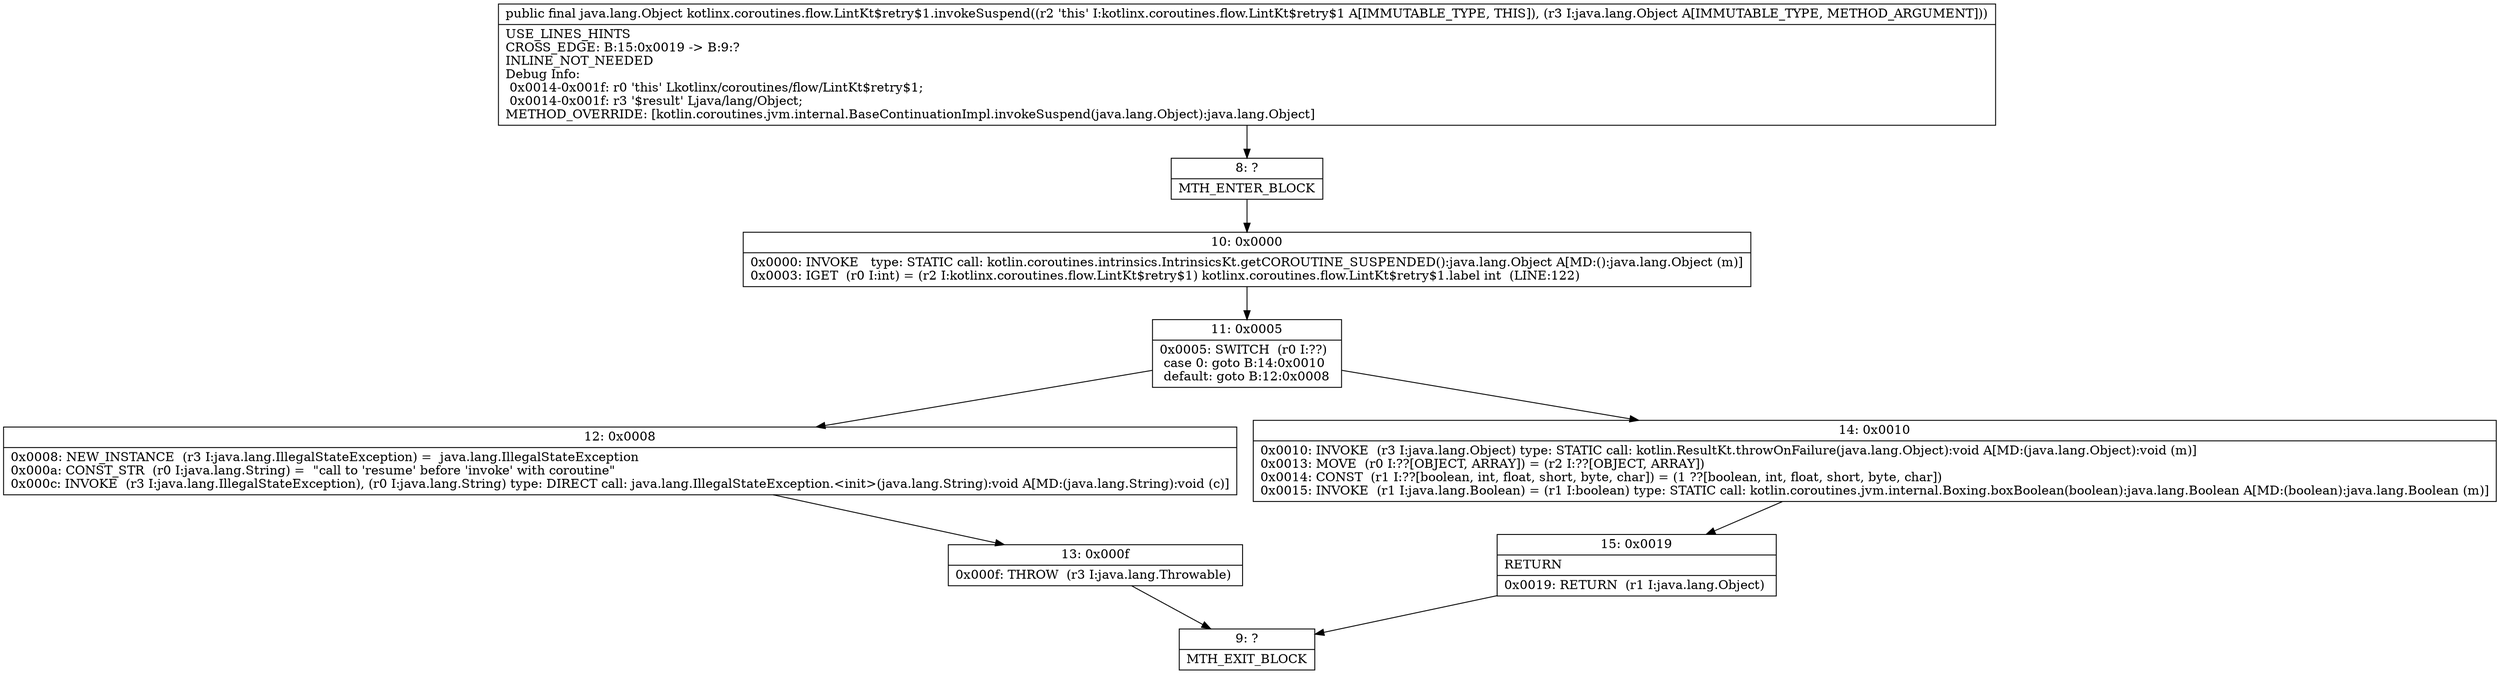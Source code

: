 digraph "CFG forkotlinx.coroutines.flow.LintKt$retry$1.invokeSuspend(Ljava\/lang\/Object;)Ljava\/lang\/Object;" {
Node_8 [shape=record,label="{8\:\ ?|MTH_ENTER_BLOCK\l}"];
Node_10 [shape=record,label="{10\:\ 0x0000|0x0000: INVOKE   type: STATIC call: kotlin.coroutines.intrinsics.IntrinsicsKt.getCOROUTINE_SUSPENDED():java.lang.Object A[MD:():java.lang.Object (m)]\l0x0003: IGET  (r0 I:int) = (r2 I:kotlinx.coroutines.flow.LintKt$retry$1) kotlinx.coroutines.flow.LintKt$retry$1.label int  (LINE:122)\l}"];
Node_11 [shape=record,label="{11\:\ 0x0005|0x0005: SWITCH  (r0 I:??)\l case 0: goto B:14:0x0010\l default: goto B:12:0x0008 \l}"];
Node_12 [shape=record,label="{12\:\ 0x0008|0x0008: NEW_INSTANCE  (r3 I:java.lang.IllegalStateException) =  java.lang.IllegalStateException \l0x000a: CONST_STR  (r0 I:java.lang.String) =  \"call to 'resume' before 'invoke' with coroutine\" \l0x000c: INVOKE  (r3 I:java.lang.IllegalStateException), (r0 I:java.lang.String) type: DIRECT call: java.lang.IllegalStateException.\<init\>(java.lang.String):void A[MD:(java.lang.String):void (c)]\l}"];
Node_13 [shape=record,label="{13\:\ 0x000f|0x000f: THROW  (r3 I:java.lang.Throwable) \l}"];
Node_9 [shape=record,label="{9\:\ ?|MTH_EXIT_BLOCK\l}"];
Node_14 [shape=record,label="{14\:\ 0x0010|0x0010: INVOKE  (r3 I:java.lang.Object) type: STATIC call: kotlin.ResultKt.throwOnFailure(java.lang.Object):void A[MD:(java.lang.Object):void (m)]\l0x0013: MOVE  (r0 I:??[OBJECT, ARRAY]) = (r2 I:??[OBJECT, ARRAY]) \l0x0014: CONST  (r1 I:??[boolean, int, float, short, byte, char]) = (1 ??[boolean, int, float, short, byte, char]) \l0x0015: INVOKE  (r1 I:java.lang.Boolean) = (r1 I:boolean) type: STATIC call: kotlin.coroutines.jvm.internal.Boxing.boxBoolean(boolean):java.lang.Boolean A[MD:(boolean):java.lang.Boolean (m)]\l}"];
Node_15 [shape=record,label="{15\:\ 0x0019|RETURN\l|0x0019: RETURN  (r1 I:java.lang.Object) \l}"];
MethodNode[shape=record,label="{public final java.lang.Object kotlinx.coroutines.flow.LintKt$retry$1.invokeSuspend((r2 'this' I:kotlinx.coroutines.flow.LintKt$retry$1 A[IMMUTABLE_TYPE, THIS]), (r3 I:java.lang.Object A[IMMUTABLE_TYPE, METHOD_ARGUMENT]))  | USE_LINES_HINTS\lCROSS_EDGE: B:15:0x0019 \-\> B:9:?\lINLINE_NOT_NEEDED\lDebug Info:\l  0x0014\-0x001f: r0 'this' Lkotlinx\/coroutines\/flow\/LintKt$retry$1;\l  0x0014\-0x001f: r3 '$result' Ljava\/lang\/Object;\lMETHOD_OVERRIDE: [kotlin.coroutines.jvm.internal.BaseContinuationImpl.invokeSuspend(java.lang.Object):java.lang.Object]\l}"];
MethodNode -> Node_8;Node_8 -> Node_10;
Node_10 -> Node_11;
Node_11 -> Node_12;
Node_11 -> Node_14;
Node_12 -> Node_13;
Node_13 -> Node_9;
Node_14 -> Node_15;
Node_15 -> Node_9;
}

